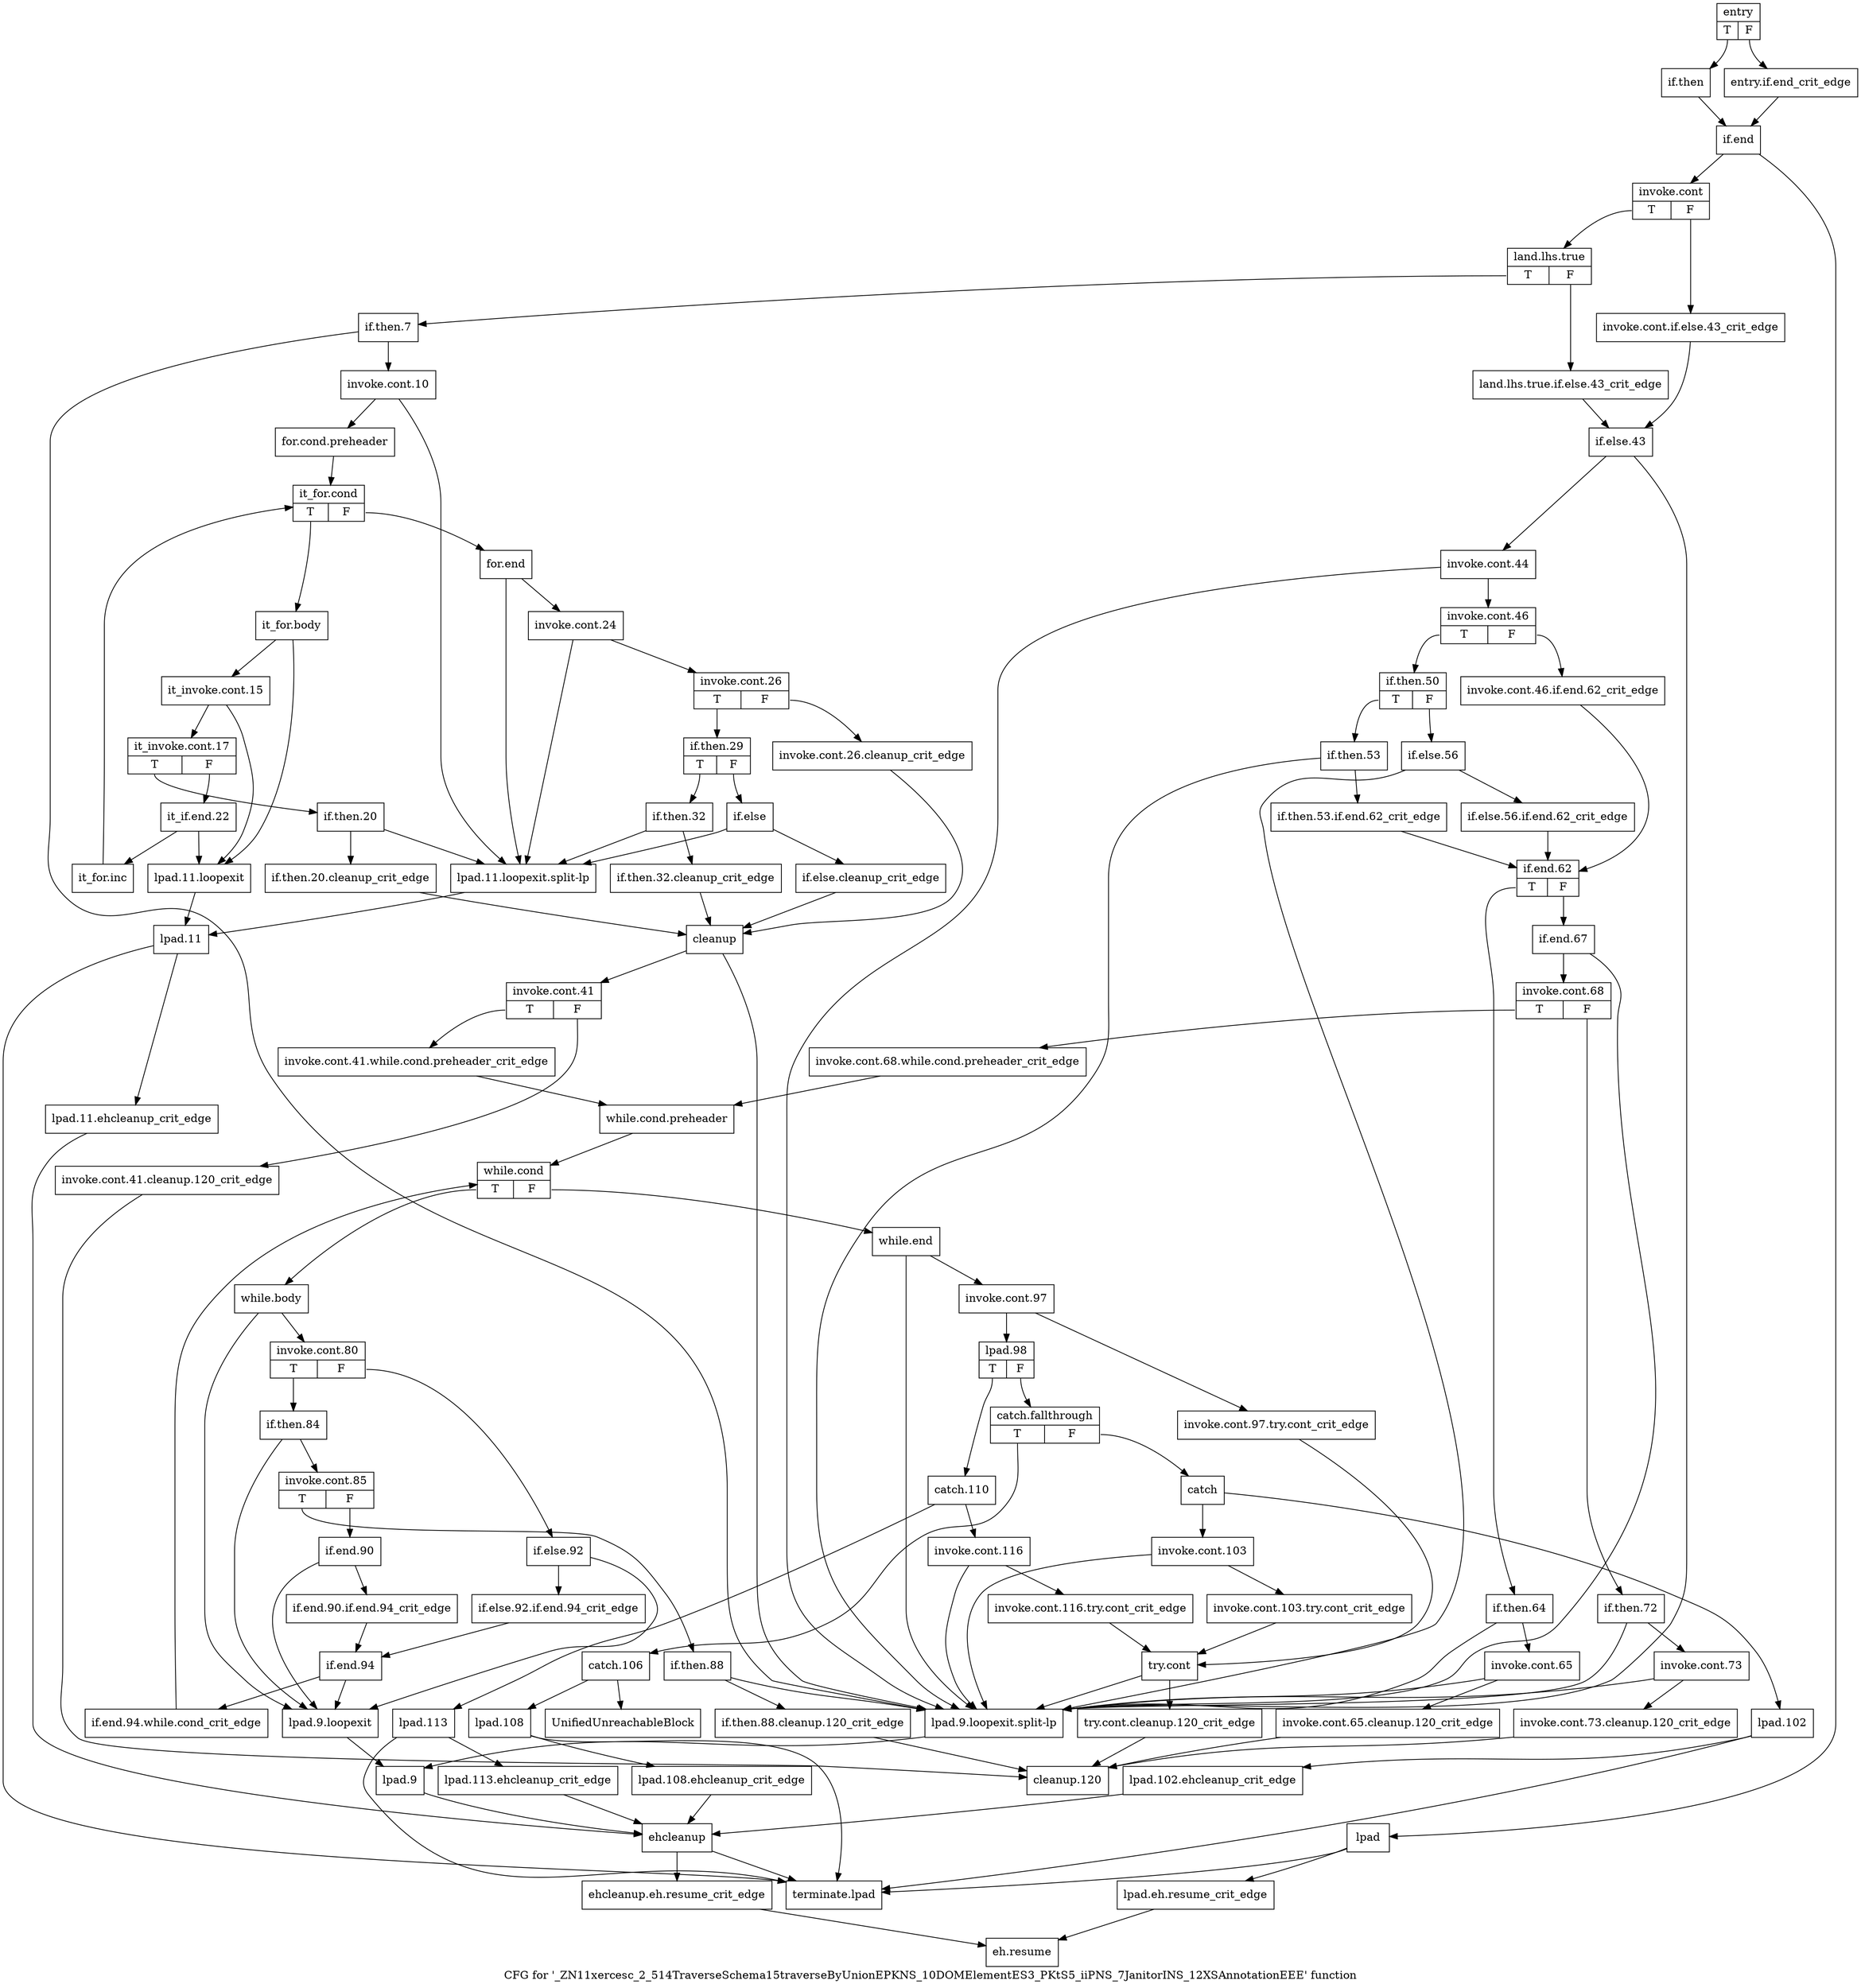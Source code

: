 digraph "CFG for '_ZN11xercesc_2_514TraverseSchema15traverseByUnionEPKNS_10DOMElementES3_PKtS5_iiPNS_7JanitorINS_12XSAnnotationEEE' function" {
	label="CFG for '_ZN11xercesc_2_514TraverseSchema15traverseByUnionEPKNS_10DOMElementES3_PKtS5_iiPNS_7JanitorINS_12XSAnnotationEEE' function";

	Node0x49eb350 [shape=record,label="{entry|{<s0>T|<s1>F}}"];
	Node0x49eb350:s0 -> Node0x49eb3f0;
	Node0x49eb350:s1 -> Node0x49eb3a0;
	Node0x49eb3a0 [shape=record,label="{entry.if.end_crit_edge}"];
	Node0x49eb3a0 -> Node0x49eb440;
	Node0x49eb3f0 [shape=record,label="{if.then}"];
	Node0x49eb3f0 -> Node0x49eb440;
	Node0x49eb440 [shape=record,label="{if.end}"];
	Node0x49eb440 -> Node0x49eb490;
	Node0x49eb440 -> Node0x4a05ec0;
	Node0x49eb490 [shape=record,label="{invoke.cont|{<s0>T|<s1>F}}"];
	Node0x49eb490:s0 -> Node0x4a05b50;
	Node0x49eb490:s1 -> Node0x4a05b00;
	Node0x4a05b00 [shape=record,label="{invoke.cont.if.else.43_crit_edge}"];
	Node0x4a05b00 -> Node0x4a06690;
	Node0x4a05b50 [shape=record,label="{land.lhs.true|{<s0>T|<s1>F}}"];
	Node0x4a05b50:s0 -> Node0x4a05bf0;
	Node0x4a05b50:s1 -> Node0x4a05ba0;
	Node0x4a05ba0 [shape=record,label="{land.lhs.true.if.else.43_crit_edge}"];
	Node0x4a05ba0 -> Node0x4a06690;
	Node0x4a05bf0 [shape=record,label="{if.then.7}"];
	Node0x4a05bf0 -> Node0x4a05c40;
	Node0x4a05bf0 -> Node0x4a05fb0;
	Node0x4a05c40 [shape=record,label="{invoke.cont.10}"];
	Node0x4a05c40 -> Node0x4a05c90;
	Node0x4a05c40 -> Node0x4a060a0;
	Node0x4a05c90 [shape=record,label="{for.cond.preheader}"];
	Node0x4a05c90 -> Node0x4a05ce0;
	Node0x4a05ce0 [shape=record,label="{it_for.cond|{<s0>T|<s1>F}}"];
	Node0x4a05ce0:s0 -> Node0x4a05d30;
	Node0x4a05ce0:s1 -> Node0x4a06230;
	Node0x4a05d30 [shape=record,label="{it_for.body}"];
	Node0x4a05d30 -> Node0x4a05d80;
	Node0x4a05d30 -> Node0x4a06050;
	Node0x4a05d80 [shape=record,label="{it_invoke.cont.15}"];
	Node0x4a05d80 -> Node0x4a05dd0;
	Node0x4a05d80 -> Node0x4a06050;
	Node0x4a05dd0 [shape=record,label="{it_invoke.cont.17|{<s0>T|<s1>F}}"];
	Node0x4a05dd0:s0 -> Node0x4a05e20;
	Node0x4a05dd0:s1 -> Node0x4a06190;
	Node0x4a05e20 [shape=record,label="{if.then.20}"];
	Node0x4a05e20 -> Node0x4a05e70;
	Node0x4a05e20 -> Node0x4a060a0;
	Node0x4a05e70 [shape=record,label="{if.then.20.cleanup_crit_edge}"];
	Node0x4a05e70 -> Node0x4a06500;
	Node0x4a05ec0 [shape=record,label="{lpad}"];
	Node0x4a05ec0 -> Node0x4a05f10;
	Node0x4a05ec0 -> Node0x4a0bf10;
	Node0x4a05f10 [shape=record,label="{lpad.eh.resume_crit_edge}"];
	Node0x4a05f10 -> Node0x4a0bec0;
	Node0x4a05f60 [shape=record,label="{lpad.9.loopexit}"];
	Node0x4a05f60 -> Node0x4a06000;
	Node0x4a05fb0 [shape=record,label="{lpad.9.loopexit.split-lp}"];
	Node0x4a05fb0 -> Node0x4a06000;
	Node0x4a06000 [shape=record,label="{lpad.9}"];
	Node0x4a06000 -> Node0x4a0be20;
	Node0x4a06050 [shape=record,label="{lpad.11.loopexit}"];
	Node0x4a06050 -> Node0x4a060f0;
	Node0x4a060a0 [shape=record,label="{lpad.11.loopexit.split-lp}"];
	Node0x4a060a0 -> Node0x4a060f0;
	Node0x4a060f0 [shape=record,label="{lpad.11}"];
	Node0x4a060f0 -> Node0x4a06140;
	Node0x4a060f0 -> Node0x4a0bf10;
	Node0x4a06140 [shape=record,label="{lpad.11.ehcleanup_crit_edge}"];
	Node0x4a06140 -> Node0x4a0be20;
	Node0x4a06190 [shape=record,label="{it_if.end.22}"];
	Node0x4a06190 -> Node0x4a061e0;
	Node0x4a06190 -> Node0x4a06050;
	Node0x4a061e0 [shape=record,label="{it_for.inc}"];
	Node0x4a061e0 -> Node0x4a05ce0;
	Node0x4a06230 [shape=record,label="{for.end}"];
	Node0x4a06230 -> Node0x4a06280;
	Node0x4a06230 -> Node0x4a060a0;
	Node0x4a06280 [shape=record,label="{invoke.cont.24}"];
	Node0x4a06280 -> Node0x4a062d0;
	Node0x4a06280 -> Node0x4a060a0;
	Node0x4a062d0 [shape=record,label="{invoke.cont.26|{<s0>T|<s1>F}}"];
	Node0x4a062d0:s0 -> Node0x4a06370;
	Node0x4a062d0:s1 -> Node0x4a06320;
	Node0x4a06320 [shape=record,label="{invoke.cont.26.cleanup_crit_edge}"];
	Node0x4a06320 -> Node0x4a06500;
	Node0x4a06370 [shape=record,label="{if.then.29|{<s0>T|<s1>F}}"];
	Node0x4a06370:s0 -> Node0x4a063c0;
	Node0x4a06370:s1 -> Node0x4a06460;
	Node0x4a063c0 [shape=record,label="{if.then.32}"];
	Node0x4a063c0 -> Node0x4a06410;
	Node0x4a063c0 -> Node0x4a060a0;
	Node0x4a06410 [shape=record,label="{if.then.32.cleanup_crit_edge}"];
	Node0x4a06410 -> Node0x4a06500;
	Node0x4a06460 [shape=record,label="{if.else}"];
	Node0x4a06460 -> Node0x4a064b0;
	Node0x4a06460 -> Node0x4a060a0;
	Node0x4a064b0 [shape=record,label="{if.else.cleanup_crit_edge}"];
	Node0x4a064b0 -> Node0x4a06500;
	Node0x4a06500 [shape=record,label="{cleanup}"];
	Node0x4a06500 -> Node0x4a06550;
	Node0x4a06500 -> Node0x4a05fb0;
	Node0x4a06550 [shape=record,label="{invoke.cont.41|{<s0>T|<s1>F}}"];
	Node0x4a06550:s0 -> Node0x4a065f0;
	Node0x4a06550:s1 -> Node0x4a065a0;
	Node0x4a065a0 [shape=record,label="{invoke.cont.41.cleanup.120_crit_edge}"];
	Node0x4a065a0 -> Node0x4a0bdd0;
	Node0x4a065f0 [shape=record,label="{invoke.cont.41.while.cond.preheader_crit_edge}"];
	Node0x4a065f0 -> Node0x4a06640;
	Node0x4a06640 [shape=record,label="{while.cond.preheader}"];
	Node0x4a06640 -> Node0x4a06c80;
	Node0x4a06690 [shape=record,label="{if.else.43}"];
	Node0x4a06690 -> Node0x4a066e0;
	Node0x4a06690 -> Node0x4a05fb0;
	Node0x4a066e0 [shape=record,label="{invoke.cont.44}"];
	Node0x4a066e0 -> Node0x4a06730;
	Node0x4a066e0 -> Node0x4a05fb0;
	Node0x4a06730 [shape=record,label="{invoke.cont.46|{<s0>T|<s1>F}}"];
	Node0x4a06730:s0 -> Node0x4a067d0;
	Node0x4a06730:s1 -> Node0x4a06780;
	Node0x4a06780 [shape=record,label="{invoke.cont.46.if.end.62_crit_edge}"];
	Node0x4a06780 -> Node0x4a06960;
	Node0x4a067d0 [shape=record,label="{if.then.50|{<s0>T|<s1>F}}"];
	Node0x4a067d0:s0 -> Node0x4a06820;
	Node0x4a067d0:s1 -> Node0x4a068c0;
	Node0x4a06820 [shape=record,label="{if.then.53}"];
	Node0x4a06820 -> Node0x4a06870;
	Node0x4a06820 -> Node0x4a05fb0;
	Node0x4a06870 [shape=record,label="{if.then.53.if.end.62_crit_edge}"];
	Node0x4a06870 -> Node0x4a06960;
	Node0x4a068c0 [shape=record,label="{if.else.56}"];
	Node0x4a068c0 -> Node0x4a06910;
	Node0x4a068c0 -> Node0x4a05fb0;
	Node0x4a06910 [shape=record,label="{if.else.56.if.end.62_crit_edge}"];
	Node0x4a06910 -> Node0x4a06960;
	Node0x4a06960 [shape=record,label="{if.end.62|{<s0>T|<s1>F}}"];
	Node0x4a06960:s0 -> Node0x4a069b0;
	Node0x4a06960:s1 -> Node0x4a06aa0;
	Node0x4a069b0 [shape=record,label="{if.then.64}"];
	Node0x4a069b0 -> Node0x4a06a00;
	Node0x4a069b0 -> Node0x4a05fb0;
	Node0x4a06a00 [shape=record,label="{invoke.cont.65}"];
	Node0x4a06a00 -> Node0x4a06a50;
	Node0x4a06a00 -> Node0x4a05fb0;
	Node0x4a06a50 [shape=record,label="{invoke.cont.65.cleanup.120_crit_edge}"];
	Node0x4a06a50 -> Node0x4a0bdd0;
	Node0x4a06aa0 [shape=record,label="{if.end.67}"];
	Node0x4a06aa0 -> Node0x4a06af0;
	Node0x4a06aa0 -> Node0x4a05fb0;
	Node0x4a06af0 [shape=record,label="{invoke.cont.68|{<s0>T|<s1>F}}"];
	Node0x4a06af0:s0 -> Node0x4a06b40;
	Node0x4a06af0:s1 -> Node0x4a06b90;
	Node0x4a06b40 [shape=record,label="{invoke.cont.68.while.cond.preheader_crit_edge}"];
	Node0x4a06b40 -> Node0x4a06640;
	Node0x4a06b90 [shape=record,label="{if.then.72}"];
	Node0x4a06b90 -> Node0x4a06be0;
	Node0x4a06b90 -> Node0x4a05fb0;
	Node0x4a06be0 [shape=record,label="{invoke.cont.73}"];
	Node0x4a06be0 -> Node0x4a06c30;
	Node0x4a06be0 -> Node0x4a05fb0;
	Node0x4a06c30 [shape=record,label="{invoke.cont.73.cleanup.120_crit_edge}"];
	Node0x4a06c30 -> Node0x4a0bdd0;
	Node0x4a06c80 [shape=record,label="{while.cond|{<s0>T|<s1>F}}"];
	Node0x4a06c80:s0 -> Node0x4a06cd0;
	Node0x4a06c80:s1 -> Node0x4a0b790;
	Node0x4a06cd0 [shape=record,label="{while.body}"];
	Node0x4a06cd0 -> Node0x4a0b420;
	Node0x4a06cd0 -> Node0x4a05f60;
	Node0x4a0b420 [shape=record,label="{invoke.cont.80|{<s0>T|<s1>F}}"];
	Node0x4a0b420:s0 -> Node0x4a0b470;
	Node0x4a0b420:s1 -> Node0x4a0b650;
	Node0x4a0b470 [shape=record,label="{if.then.84}"];
	Node0x4a0b470 -> Node0x4a0b4c0;
	Node0x4a0b470 -> Node0x4a05f60;
	Node0x4a0b4c0 [shape=record,label="{invoke.cont.85|{<s0>T|<s1>F}}"];
	Node0x4a0b4c0:s0 -> Node0x4a0b510;
	Node0x4a0b4c0:s1 -> Node0x4a0b5b0;
	Node0x4a0b510 [shape=record,label="{if.then.88}"];
	Node0x4a0b510 -> Node0x4a0b560;
	Node0x4a0b510 -> Node0x4a05fb0;
	Node0x4a0b560 [shape=record,label="{if.then.88.cleanup.120_crit_edge}"];
	Node0x4a0b560 -> Node0x4a0bdd0;
	Node0x4a0b5b0 [shape=record,label="{if.end.90}"];
	Node0x4a0b5b0 -> Node0x4a0b600;
	Node0x4a0b5b0 -> Node0x4a05f60;
	Node0x4a0b600 [shape=record,label="{if.end.90.if.end.94_crit_edge}"];
	Node0x4a0b600 -> Node0x4a0b6f0;
	Node0x4a0b650 [shape=record,label="{if.else.92}"];
	Node0x4a0b650 -> Node0x4a0b6a0;
	Node0x4a0b650 -> Node0x4a05f60;
	Node0x4a0b6a0 [shape=record,label="{if.else.92.if.end.94_crit_edge}"];
	Node0x4a0b6a0 -> Node0x4a0b6f0;
	Node0x4a0b6f0 [shape=record,label="{if.end.94}"];
	Node0x4a0b6f0 -> Node0x4a0b740;
	Node0x4a0b6f0 -> Node0x4a05f60;
	Node0x4a0b740 [shape=record,label="{if.end.94.while.cond_crit_edge}"];
	Node0x4a0b740 -> Node0x4a06c80;
	Node0x4a0b790 [shape=record,label="{while.end}"];
	Node0x4a0b790 -> Node0x4a0b7e0;
	Node0x4a0b790 -> Node0x4a05fb0;
	Node0x4a0b7e0 [shape=record,label="{invoke.cont.97}"];
	Node0x4a0b7e0 -> Node0x4a0b830;
	Node0x4a0b7e0 -> Node0x4a0b880;
	Node0x4a0b830 [shape=record,label="{invoke.cont.97.try.cont_crit_edge}"];
	Node0x4a0b830 -> Node0x4a0b9c0;
	Node0x4a0b880 [shape=record,label="{lpad.98|{<s0>T|<s1>F}}"];
	Node0x4a0b880:s0 -> Node0x4a0b8d0;
	Node0x4a0b880:s1 -> Node0x4a0ba60;
	Node0x4a0b8d0 [shape=record,label="{catch.110}"];
	Node0x4a0b8d0 -> Node0x4a0b920;
	Node0x4a0b8d0 -> Node0x4a0bd30;
	Node0x4a0b920 [shape=record,label="{invoke.cont.116}"];
	Node0x4a0b920 -> Node0x4a0b970;
	Node0x4a0b920 -> Node0x4a05fb0;
	Node0x4a0b970 [shape=record,label="{invoke.cont.116.try.cont_crit_edge}"];
	Node0x4a0b970 -> Node0x4a0b9c0;
	Node0x4a0b9c0 [shape=record,label="{try.cont}"];
	Node0x4a0b9c0 -> Node0x4a0ba10;
	Node0x4a0b9c0 -> Node0x4a05fb0;
	Node0x4a0ba10 [shape=record,label="{try.cont.cleanup.120_crit_edge}"];
	Node0x4a0ba10 -> Node0x4a0bdd0;
	Node0x4a0ba60 [shape=record,label="{catch.fallthrough|{<s0>T|<s1>F}}"];
	Node0x4a0ba60:s0 -> Node0x4a0bab0;
	Node0x4a0ba60:s1 -> Node0x4a0bb00;
	Node0x4a0bab0 [shape=record,label="{catch.106}"];
	Node0x4a0bab0 -> Node0x4a0bf60;
	Node0x4a0bab0 -> Node0x4a0bc90;
	Node0x4a0bb00 [shape=record,label="{catch}"];
	Node0x4a0bb00 -> Node0x4a0bb50;
	Node0x4a0bb00 -> Node0x4a0bbf0;
	Node0x4a0bb50 [shape=record,label="{invoke.cont.103}"];
	Node0x4a0bb50 -> Node0x4a0bba0;
	Node0x4a0bb50 -> Node0x4a05fb0;
	Node0x4a0bba0 [shape=record,label="{invoke.cont.103.try.cont_crit_edge}"];
	Node0x4a0bba0 -> Node0x4a0b9c0;
	Node0x4a0bbf0 [shape=record,label="{lpad.102}"];
	Node0x4a0bbf0 -> Node0x4a0bc40;
	Node0x4a0bbf0 -> Node0x4a0bf10;
	Node0x4a0bc40 [shape=record,label="{lpad.102.ehcleanup_crit_edge}"];
	Node0x4a0bc40 -> Node0x4a0be20;
	Node0x4a0bc90 [shape=record,label="{lpad.108}"];
	Node0x4a0bc90 -> Node0x4a0bce0;
	Node0x4a0bc90 -> Node0x4a0bf10;
	Node0x4a0bce0 [shape=record,label="{lpad.108.ehcleanup_crit_edge}"];
	Node0x4a0bce0 -> Node0x4a0be20;
	Node0x4a0bd30 [shape=record,label="{lpad.113}"];
	Node0x4a0bd30 -> Node0x4a0bd80;
	Node0x4a0bd30 -> Node0x4a0bf10;
	Node0x4a0bd80 [shape=record,label="{lpad.113.ehcleanup_crit_edge}"];
	Node0x4a0bd80 -> Node0x4a0be20;
	Node0x4a0bdd0 [shape=record,label="{cleanup.120}"];
	Node0x4a0be20 [shape=record,label="{ehcleanup}"];
	Node0x4a0be20 -> Node0x4a0be70;
	Node0x4a0be20 -> Node0x4a0bf10;
	Node0x4a0be70 [shape=record,label="{ehcleanup.eh.resume_crit_edge}"];
	Node0x4a0be70 -> Node0x4a0bec0;
	Node0x4a0bec0 [shape=record,label="{eh.resume}"];
	Node0x4a0bf10 [shape=record,label="{terminate.lpad}"];
	Node0x4a0bf60 [shape=record,label="{UnifiedUnreachableBlock}"];
}
